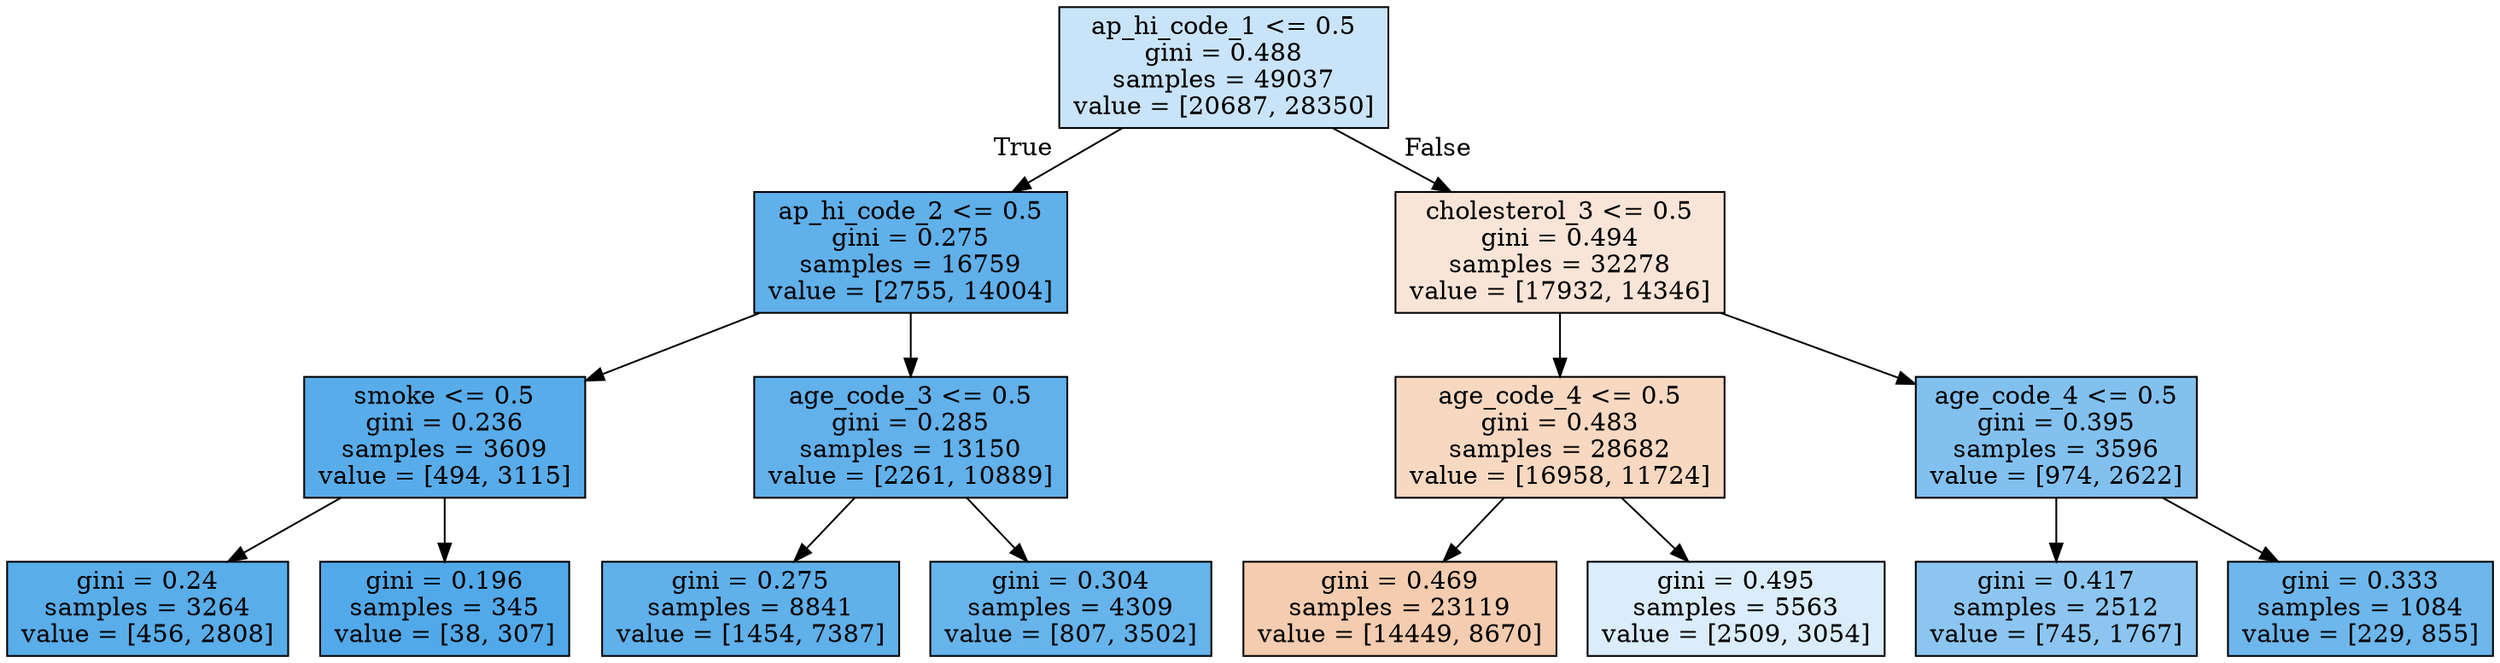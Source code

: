 digraph Tree {
node [shape=box, style="filled", color="black"] ;
0 [label="ap_hi_code_1 <= 0.5\ngini = 0.488\nsamples = 49037\nvalue = [20687, 28350]", fillcolor="#399de545"] ;
1 [label="ap_hi_code_2 <= 0.5\ngini = 0.275\nsamples = 16759\nvalue = [2755, 14004]", fillcolor="#399de5cd"] ;
0 -> 1 [labeldistance=2.5, labelangle=45, headlabel="True"] ;
2 [label="smoke <= 0.5\ngini = 0.236\nsamples = 3609\nvalue = [494, 3115]", fillcolor="#399de5d7"] ;
1 -> 2 ;
3 [label="gini = 0.24\nsamples = 3264\nvalue = [456, 2808]", fillcolor="#399de5d6"] ;
2 -> 3 ;
4 [label="gini = 0.196\nsamples = 345\nvalue = [38, 307]", fillcolor="#399de5df"] ;
2 -> 4 ;
5 [label="age_code_3 <= 0.5\ngini = 0.285\nsamples = 13150\nvalue = [2261, 10889]", fillcolor="#399de5ca"] ;
1 -> 5 ;
6 [label="gini = 0.275\nsamples = 8841\nvalue = [1454, 7387]", fillcolor="#399de5cd"] ;
5 -> 6 ;
7 [label="gini = 0.304\nsamples = 4309\nvalue = [807, 3502]", fillcolor="#399de5c4"] ;
5 -> 7 ;
8 [label="cholesterol_3 <= 0.5\ngini = 0.494\nsamples = 32278\nvalue = [17932, 14346]", fillcolor="#e5813933"] ;
0 -> 8 [labeldistance=2.5, labelangle=-45, headlabel="False"] ;
9 [label="age_code_4 <= 0.5\ngini = 0.483\nsamples = 28682\nvalue = [16958, 11724]", fillcolor="#e581394f"] ;
8 -> 9 ;
10 [label="gini = 0.469\nsamples = 23119\nvalue = [14449, 8670]", fillcolor="#e5813966"] ;
9 -> 10 ;
11 [label="gini = 0.495\nsamples = 5563\nvalue = [2509, 3054]", fillcolor="#399de52e"] ;
9 -> 11 ;
12 [label="age_code_4 <= 0.5\ngini = 0.395\nsamples = 3596\nvalue = [974, 2622]", fillcolor="#399de5a0"] ;
8 -> 12 ;
13 [label="gini = 0.417\nsamples = 2512\nvalue = [745, 1767]", fillcolor="#399de593"] ;
12 -> 13 ;
14 [label="gini = 0.333\nsamples = 1084\nvalue = [229, 855]", fillcolor="#399de5bb"] ;
12 -> 14 ;
}